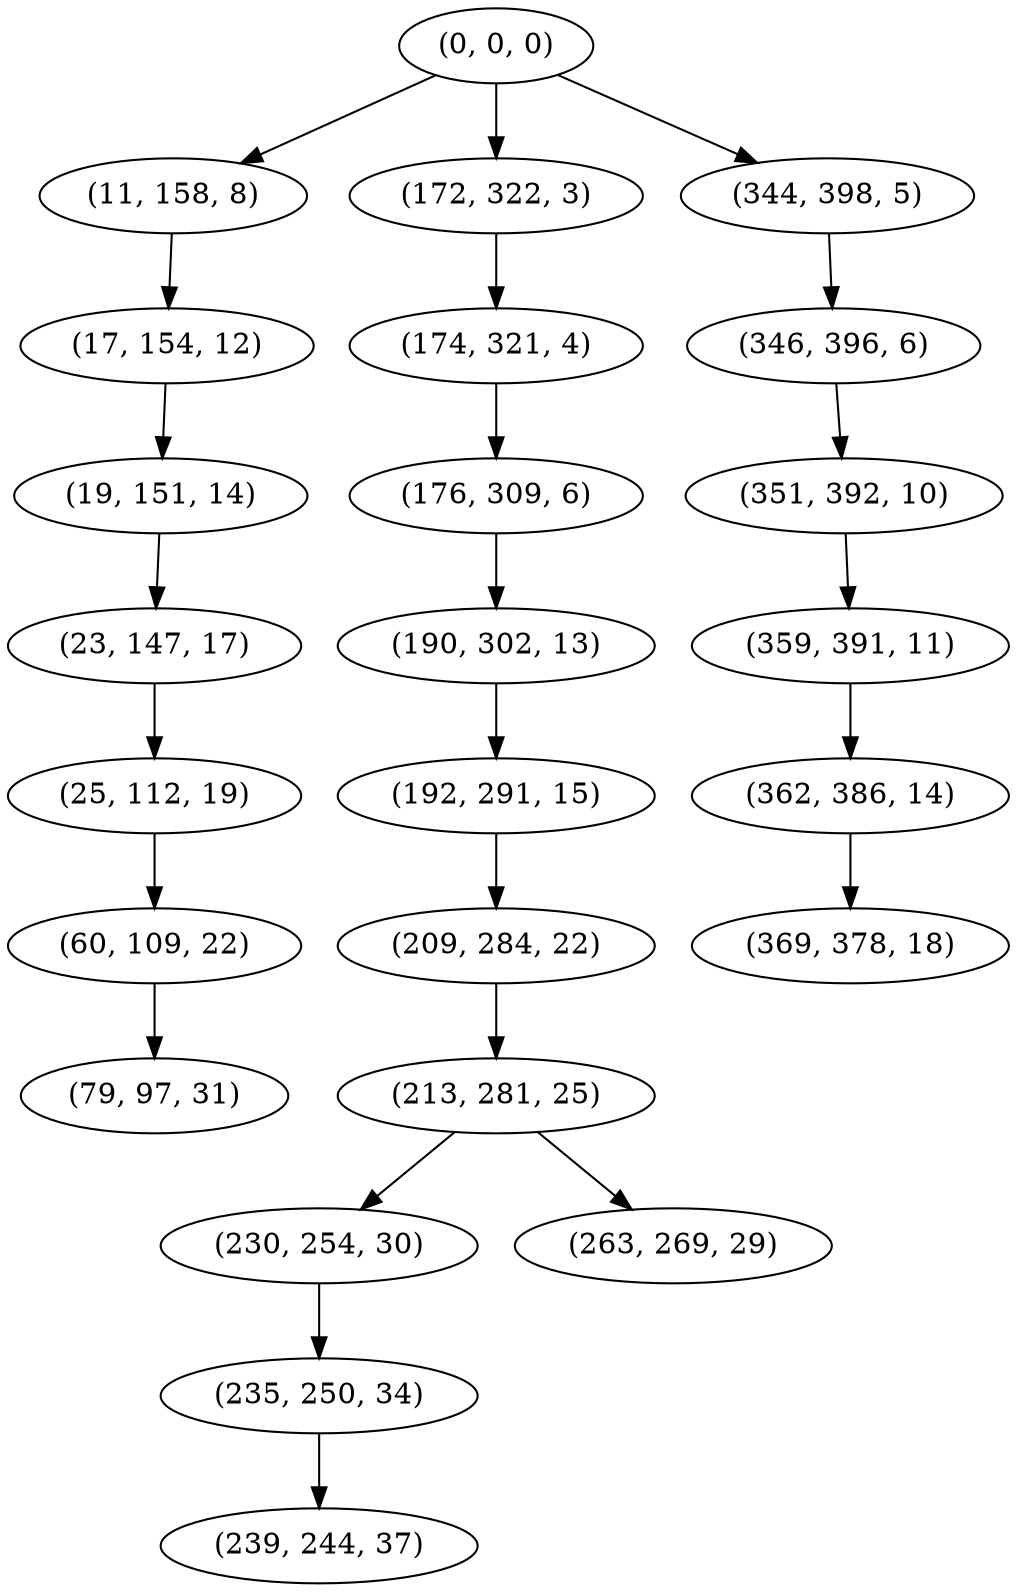 digraph tree {
    "(0, 0, 0)";
    "(11, 158, 8)";
    "(17, 154, 12)";
    "(19, 151, 14)";
    "(23, 147, 17)";
    "(25, 112, 19)";
    "(60, 109, 22)";
    "(79, 97, 31)";
    "(172, 322, 3)";
    "(174, 321, 4)";
    "(176, 309, 6)";
    "(190, 302, 13)";
    "(192, 291, 15)";
    "(209, 284, 22)";
    "(213, 281, 25)";
    "(230, 254, 30)";
    "(235, 250, 34)";
    "(239, 244, 37)";
    "(263, 269, 29)";
    "(344, 398, 5)";
    "(346, 396, 6)";
    "(351, 392, 10)";
    "(359, 391, 11)";
    "(362, 386, 14)";
    "(369, 378, 18)";
    "(0, 0, 0)" -> "(11, 158, 8)";
    "(0, 0, 0)" -> "(172, 322, 3)";
    "(0, 0, 0)" -> "(344, 398, 5)";
    "(11, 158, 8)" -> "(17, 154, 12)";
    "(17, 154, 12)" -> "(19, 151, 14)";
    "(19, 151, 14)" -> "(23, 147, 17)";
    "(23, 147, 17)" -> "(25, 112, 19)";
    "(25, 112, 19)" -> "(60, 109, 22)";
    "(60, 109, 22)" -> "(79, 97, 31)";
    "(172, 322, 3)" -> "(174, 321, 4)";
    "(174, 321, 4)" -> "(176, 309, 6)";
    "(176, 309, 6)" -> "(190, 302, 13)";
    "(190, 302, 13)" -> "(192, 291, 15)";
    "(192, 291, 15)" -> "(209, 284, 22)";
    "(209, 284, 22)" -> "(213, 281, 25)";
    "(213, 281, 25)" -> "(230, 254, 30)";
    "(213, 281, 25)" -> "(263, 269, 29)";
    "(230, 254, 30)" -> "(235, 250, 34)";
    "(235, 250, 34)" -> "(239, 244, 37)";
    "(344, 398, 5)" -> "(346, 396, 6)";
    "(346, 396, 6)" -> "(351, 392, 10)";
    "(351, 392, 10)" -> "(359, 391, 11)";
    "(359, 391, 11)" -> "(362, 386, 14)";
    "(362, 386, 14)" -> "(369, 378, 18)";
}
